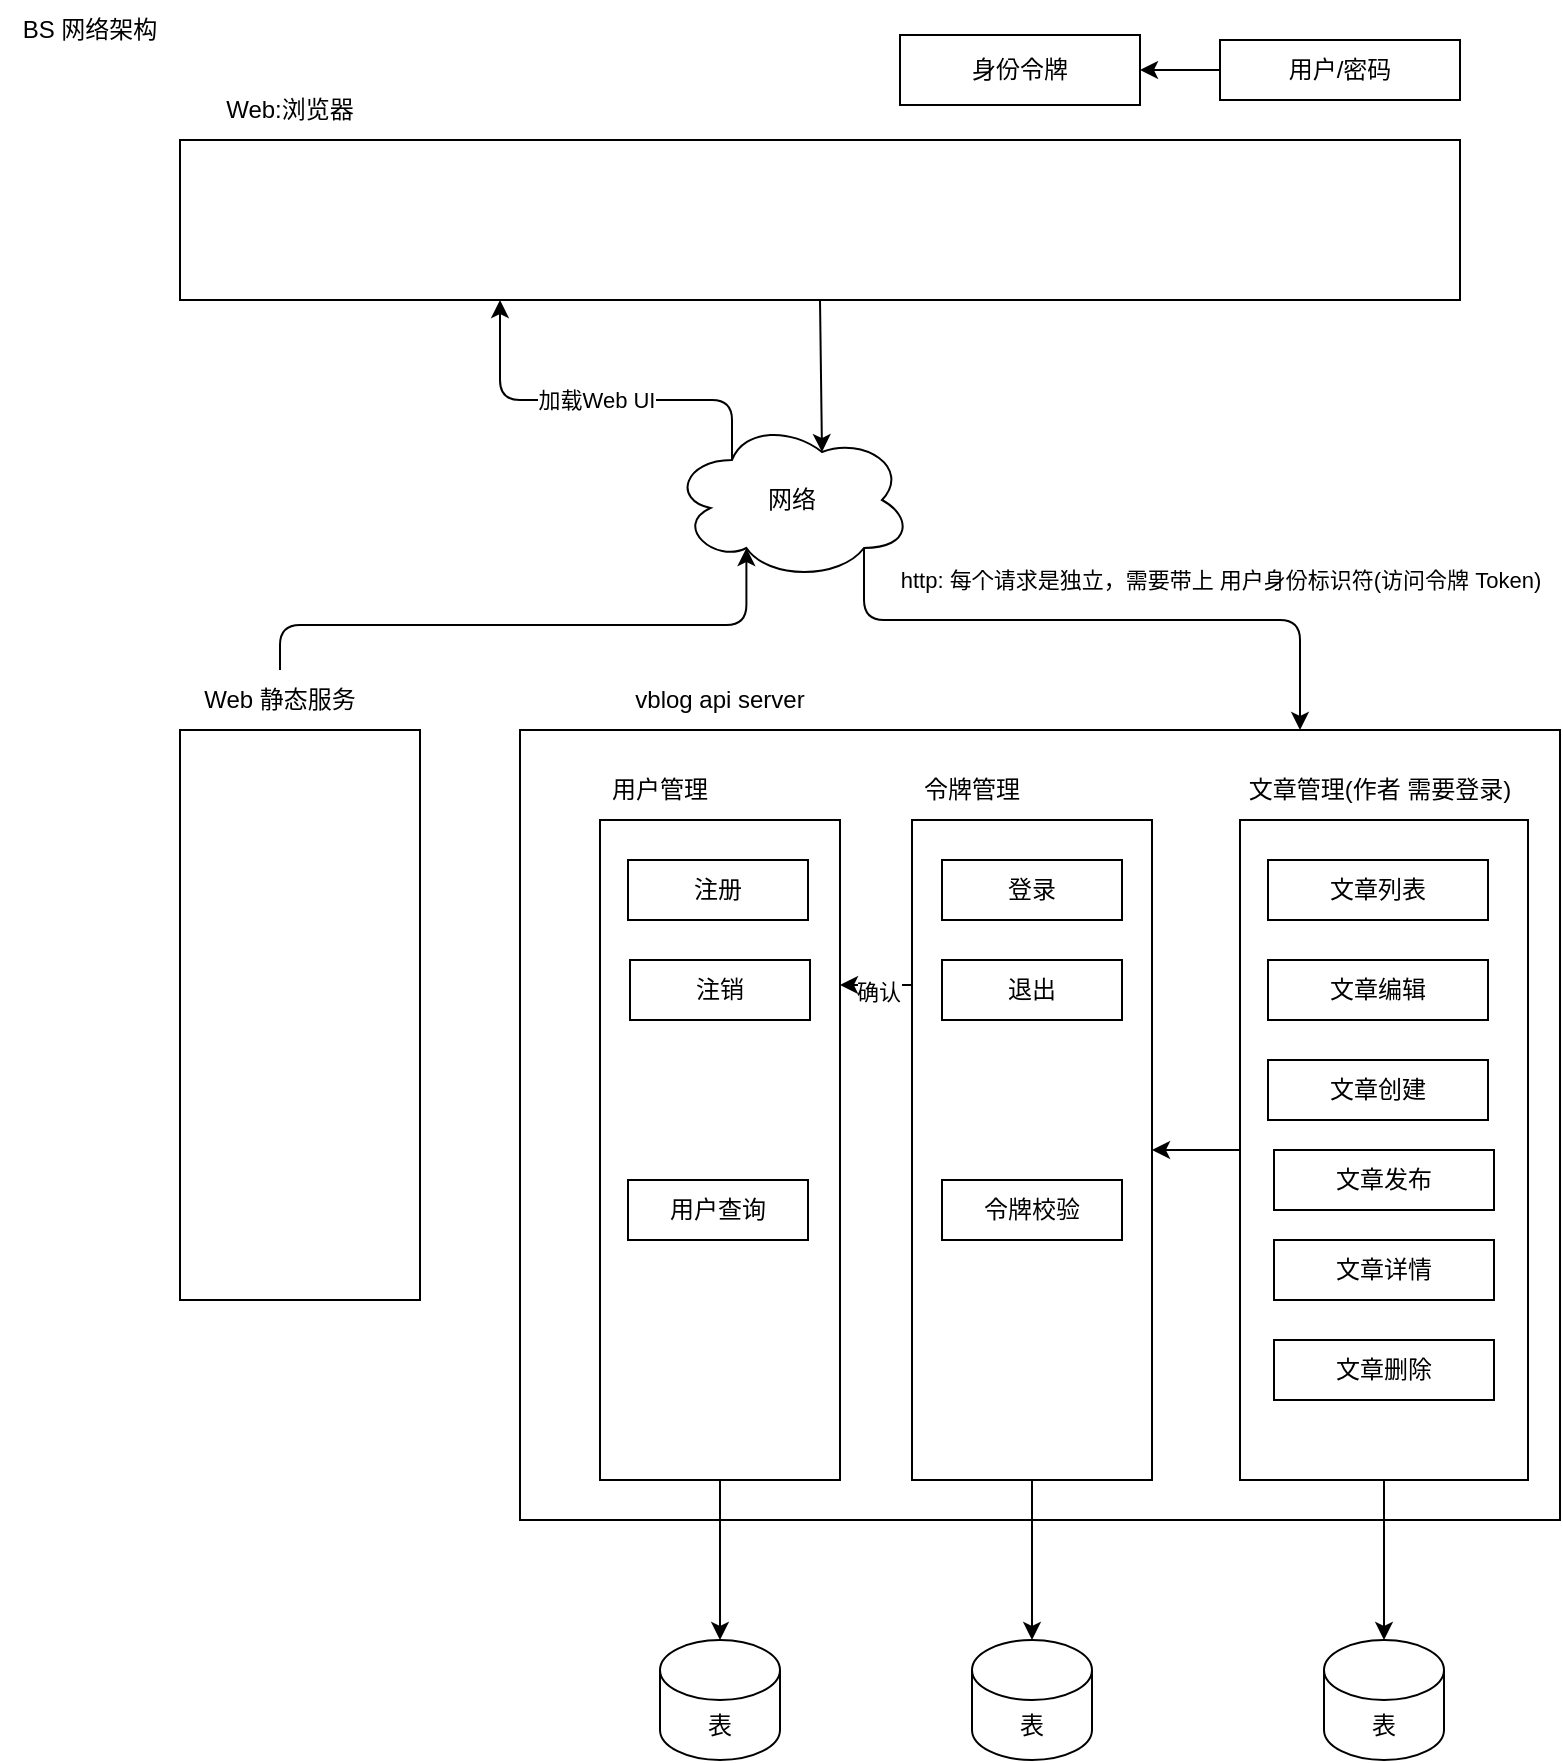 <mxfile>
    <diagram id="AogiJpnZh5SJaUnWe3iA" name="第 1 页">
        <mxGraphModel dx="1454" dy="890" grid="1" gridSize="10" guides="1" tooltips="1" connect="1" arrows="1" fold="1" page="1" pageScale="1" pageWidth="827" pageHeight="1169" math="0" shadow="0">
            <root>
                <mxCell id="0"/>
                <mxCell id="1" parent="0"/>
                <mxCell id="2" style="edgeStyle=none;html=1;exitX=0.5;exitY=1;exitDx=0;exitDy=0;entryX=0.625;entryY=0.2;entryDx=0;entryDy=0;entryPerimeter=0;" edge="1" parent="1" source="3" target="10">
                    <mxGeometry relative="1" as="geometry"/>
                </mxCell>
                <mxCell id="3" value="" style="rounded=0;whiteSpace=wrap;html=1;" vertex="1" parent="1">
                    <mxGeometry x="100" y="80" width="640" height="80" as="geometry"/>
                </mxCell>
                <mxCell id="4" value="Web:浏览器" style="text;html=1;strokeColor=none;fillColor=none;align=center;verticalAlign=middle;whiteSpace=wrap;rounded=0;" vertex="1" parent="1">
                    <mxGeometry x="100" y="50" width="110" height="30" as="geometry"/>
                </mxCell>
                <mxCell id="5" value="" style="rounded=0;whiteSpace=wrap;html=1;" vertex="1" parent="1">
                    <mxGeometry x="270" y="375" width="520" height="395" as="geometry"/>
                </mxCell>
                <mxCell id="6" value="vblog api server" style="text;html=1;strokeColor=none;fillColor=none;align=center;verticalAlign=middle;whiteSpace=wrap;rounded=0;" vertex="1" parent="1">
                    <mxGeometry x="310" y="345" width="120" height="30" as="geometry"/>
                </mxCell>
                <mxCell id="7" style="edgeStyle=orthogonalEdgeStyle;html=1;exitX=0.8;exitY=0.8;exitDx=0;exitDy=0;exitPerimeter=0;entryX=0.75;entryY=0;entryDx=0;entryDy=0;" edge="1" parent="1" source="10" target="5">
                    <mxGeometry relative="1" as="geometry">
                        <mxPoint x="461.2" y="321" as="sourcePoint"/>
                        <Array as="points">
                            <mxPoint x="442" y="320"/>
                            <mxPoint x="660" y="320"/>
                        </Array>
                    </mxGeometry>
                </mxCell>
                <mxCell id="8" value="http: 每个请求是独立，需要带上 用户身份标识符(访问令牌 Token)" style="edgeLabel;html=1;align=center;verticalAlign=middle;resizable=0;points=[];" vertex="1" connectable="0" parent="7">
                    <mxGeometry x="0.249" y="-2" relative="1" as="geometry">
                        <mxPoint x="21" y="-22" as="offset"/>
                    </mxGeometry>
                </mxCell>
                <mxCell id="9" value="加载Web UI" style="edgeStyle=orthogonalEdgeStyle;html=1;exitX=0.25;exitY=0.25;exitDx=0;exitDy=0;exitPerimeter=0;entryX=0.25;entryY=1;entryDx=0;entryDy=0;" edge="1" parent="1" source="10" target="3">
                    <mxGeometry relative="1" as="geometry">
                        <Array as="points">
                            <mxPoint x="376" y="210"/>
                            <mxPoint x="260" y="210"/>
                        </Array>
                    </mxGeometry>
                </mxCell>
                <mxCell id="10" value="网络" style="ellipse;shape=cloud;whiteSpace=wrap;html=1;" vertex="1" parent="1">
                    <mxGeometry x="346" y="220" width="120" height="80" as="geometry"/>
                </mxCell>
                <mxCell id="11" value="" style="rounded=0;whiteSpace=wrap;html=1;" vertex="1" parent="1">
                    <mxGeometry x="100" y="375" width="120" height="285" as="geometry"/>
                </mxCell>
                <mxCell id="12" style="edgeStyle=orthogonalEdgeStyle;html=1;exitX=0.5;exitY=0;exitDx=0;exitDy=0;entryX=0.31;entryY=0.8;entryDx=0;entryDy=0;entryPerimeter=0;" edge="1" parent="1" source="13" target="10">
                    <mxGeometry relative="1" as="geometry">
                        <mxPoint x="354.4" y="297" as="targetPoint"/>
                    </mxGeometry>
                </mxCell>
                <mxCell id="13" value="Web 静态服务" style="text;html=1;strokeColor=none;fillColor=none;align=center;verticalAlign=middle;whiteSpace=wrap;rounded=0;" vertex="1" parent="1">
                    <mxGeometry x="100" y="345" width="100" height="30" as="geometry"/>
                </mxCell>
                <mxCell id="14" value="BS 网络架构" style="text;html=1;strokeColor=none;fillColor=none;align=center;verticalAlign=middle;whiteSpace=wrap;rounded=0;" vertex="1" parent="1">
                    <mxGeometry x="10" y="10" width="90" height="30" as="geometry"/>
                </mxCell>
                <mxCell id="15" style="edgeStyle=orthogonalEdgeStyle;html=1;exitX=0.5;exitY=1;exitDx=0;exitDy=0;entryX=0.5;entryY=0;entryDx=0;entryDy=0;entryPerimeter=0;" edge="1" parent="1" source="16" target="41">
                    <mxGeometry relative="1" as="geometry"/>
                </mxCell>
                <mxCell id="16" value="" style="rounded=0;whiteSpace=wrap;html=1;" vertex="1" parent="1">
                    <mxGeometry x="310" y="420" width="120" height="330" as="geometry"/>
                </mxCell>
                <mxCell id="17" value="用户管理" style="text;html=1;strokeColor=none;fillColor=none;align=center;verticalAlign=middle;whiteSpace=wrap;rounded=0;" vertex="1" parent="1">
                    <mxGeometry x="310" y="390" width="60" height="30" as="geometry"/>
                </mxCell>
                <mxCell id="18" value="注册" style="rounded=0;whiteSpace=wrap;html=1;" vertex="1" parent="1">
                    <mxGeometry x="324" y="440" width="90" height="30" as="geometry"/>
                </mxCell>
                <mxCell id="19" style="edgeStyle=orthogonalEdgeStyle;html=1;exitX=0;exitY=0.5;exitDx=0;exitDy=0;" edge="1" parent="1" source="21" target="32">
                    <mxGeometry relative="1" as="geometry"/>
                </mxCell>
                <mxCell id="20" style="edgeStyle=orthogonalEdgeStyle;html=1;exitX=0.5;exitY=1;exitDx=0;exitDy=0;" edge="1" parent="1" source="21" target="43">
                    <mxGeometry relative="1" as="geometry"/>
                </mxCell>
                <mxCell id="21" value="" style="rounded=0;whiteSpace=wrap;html=1;" vertex="1" parent="1">
                    <mxGeometry x="630" y="420" width="144" height="330" as="geometry"/>
                </mxCell>
                <mxCell id="22" value="文章管理(作者 需要登录)" style="text;html=1;strokeColor=none;fillColor=none;align=center;verticalAlign=middle;whiteSpace=wrap;rounded=0;" vertex="1" parent="1">
                    <mxGeometry x="630" y="390" width="140" height="30" as="geometry"/>
                </mxCell>
                <mxCell id="23" value="文章列表" style="rounded=0;whiteSpace=wrap;html=1;" vertex="1" parent="1">
                    <mxGeometry x="644" y="440" width="110" height="30" as="geometry"/>
                </mxCell>
                <mxCell id="24" value="文章编辑" style="rounded=0;whiteSpace=wrap;html=1;" vertex="1" parent="1">
                    <mxGeometry x="644" y="490" width="110" height="30" as="geometry"/>
                </mxCell>
                <mxCell id="25" value="文章创建" style="rounded=0;whiteSpace=wrap;html=1;" vertex="1" parent="1">
                    <mxGeometry x="644" y="540" width="110" height="30" as="geometry"/>
                </mxCell>
                <mxCell id="26" value="文章发布" style="rounded=0;whiteSpace=wrap;html=1;" vertex="1" parent="1">
                    <mxGeometry x="647" y="585" width="110" height="30" as="geometry"/>
                </mxCell>
                <mxCell id="27" value="文章详情" style="rounded=0;whiteSpace=wrap;html=1;" vertex="1" parent="1">
                    <mxGeometry x="647" y="630" width="110" height="30" as="geometry"/>
                </mxCell>
                <mxCell id="28" value="文章删除" style="rounded=0;whiteSpace=wrap;html=1;" vertex="1" parent="1">
                    <mxGeometry x="647" y="680" width="110" height="30" as="geometry"/>
                </mxCell>
                <mxCell id="29" style="edgeStyle=orthogonalEdgeStyle;html=1;exitX=0.5;exitY=1;exitDx=0;exitDy=0;" edge="1" parent="1" source="32" target="42">
                    <mxGeometry relative="1" as="geometry"/>
                </mxCell>
                <mxCell id="30" style="edgeStyle=none;html=1;exitX=0;exitY=0.25;exitDx=0;exitDy=0;entryX=1;entryY=0.25;entryDx=0;entryDy=0;" edge="1" parent="1" source="32" target="16">
                    <mxGeometry relative="1" as="geometry"/>
                </mxCell>
                <mxCell id="31" value="确认" style="edgeLabel;html=1;align=center;verticalAlign=middle;resizable=0;points=[];" vertex="1" connectable="0" parent="30">
                    <mxGeometry x="-0.046" y="3" relative="1" as="geometry">
                        <mxPoint as="offset"/>
                    </mxGeometry>
                </mxCell>
                <mxCell id="32" value="" style="rounded=0;whiteSpace=wrap;html=1;" vertex="1" parent="1">
                    <mxGeometry x="466" y="420" width="120" height="330" as="geometry"/>
                </mxCell>
                <mxCell id="33" style="edgeStyle=orthogonalEdgeStyle;html=1;exitX=0;exitY=0.5;exitDx=0;exitDy=0;" edge="1" parent="1" source="34" target="35">
                    <mxGeometry relative="1" as="geometry"/>
                </mxCell>
                <mxCell id="34" value="用户/密码" style="rounded=0;whiteSpace=wrap;html=1;" vertex="1" parent="1">
                    <mxGeometry x="620" y="30" width="120" height="30" as="geometry"/>
                </mxCell>
                <mxCell id="35" value="身份令牌" style="rounded=0;whiteSpace=wrap;html=1;" vertex="1" parent="1">
                    <mxGeometry x="460" y="27.5" width="120" height="35" as="geometry"/>
                </mxCell>
                <mxCell id="36" value="令牌管理" style="text;html=1;strokeColor=none;fillColor=none;align=center;verticalAlign=middle;whiteSpace=wrap;rounded=0;" vertex="1" parent="1">
                    <mxGeometry x="466" y="390" width="60" height="30" as="geometry"/>
                </mxCell>
                <mxCell id="37" value="登录" style="rounded=0;whiteSpace=wrap;html=1;" vertex="1" parent="1">
                    <mxGeometry x="481" y="440" width="90" height="30" as="geometry"/>
                </mxCell>
                <mxCell id="38" value="退出" style="rounded=0;whiteSpace=wrap;html=1;" vertex="1" parent="1">
                    <mxGeometry x="481" y="490" width="90" height="30" as="geometry"/>
                </mxCell>
                <mxCell id="39" value="注销" style="rounded=0;whiteSpace=wrap;html=1;" vertex="1" parent="1">
                    <mxGeometry x="325" y="490" width="90" height="30" as="geometry"/>
                </mxCell>
                <mxCell id="40" value="令牌校验" style="rounded=0;whiteSpace=wrap;html=1;" vertex="1" parent="1">
                    <mxGeometry x="481" y="600" width="90" height="30" as="geometry"/>
                </mxCell>
                <mxCell id="41" value="表" style="shape=cylinder3;whiteSpace=wrap;html=1;boundedLbl=1;backgroundOutline=1;size=15;" vertex="1" parent="1">
                    <mxGeometry x="340" y="830" width="60" height="60" as="geometry"/>
                </mxCell>
                <mxCell id="42" value="表" style="shape=cylinder3;whiteSpace=wrap;html=1;boundedLbl=1;backgroundOutline=1;size=15;" vertex="1" parent="1">
                    <mxGeometry x="496" y="830" width="60" height="60" as="geometry"/>
                </mxCell>
                <mxCell id="43" value="表" style="shape=cylinder3;whiteSpace=wrap;html=1;boundedLbl=1;backgroundOutline=1;size=15;" vertex="1" parent="1">
                    <mxGeometry x="672" y="830" width="60" height="60" as="geometry"/>
                </mxCell>
                <mxCell id="44" value="用户查询" style="rounded=0;whiteSpace=wrap;html=1;" vertex="1" parent="1">
                    <mxGeometry x="324" y="600" width="90" height="30" as="geometry"/>
                </mxCell>
            </root>
        </mxGraphModel>
    </diagram>
</mxfile>

